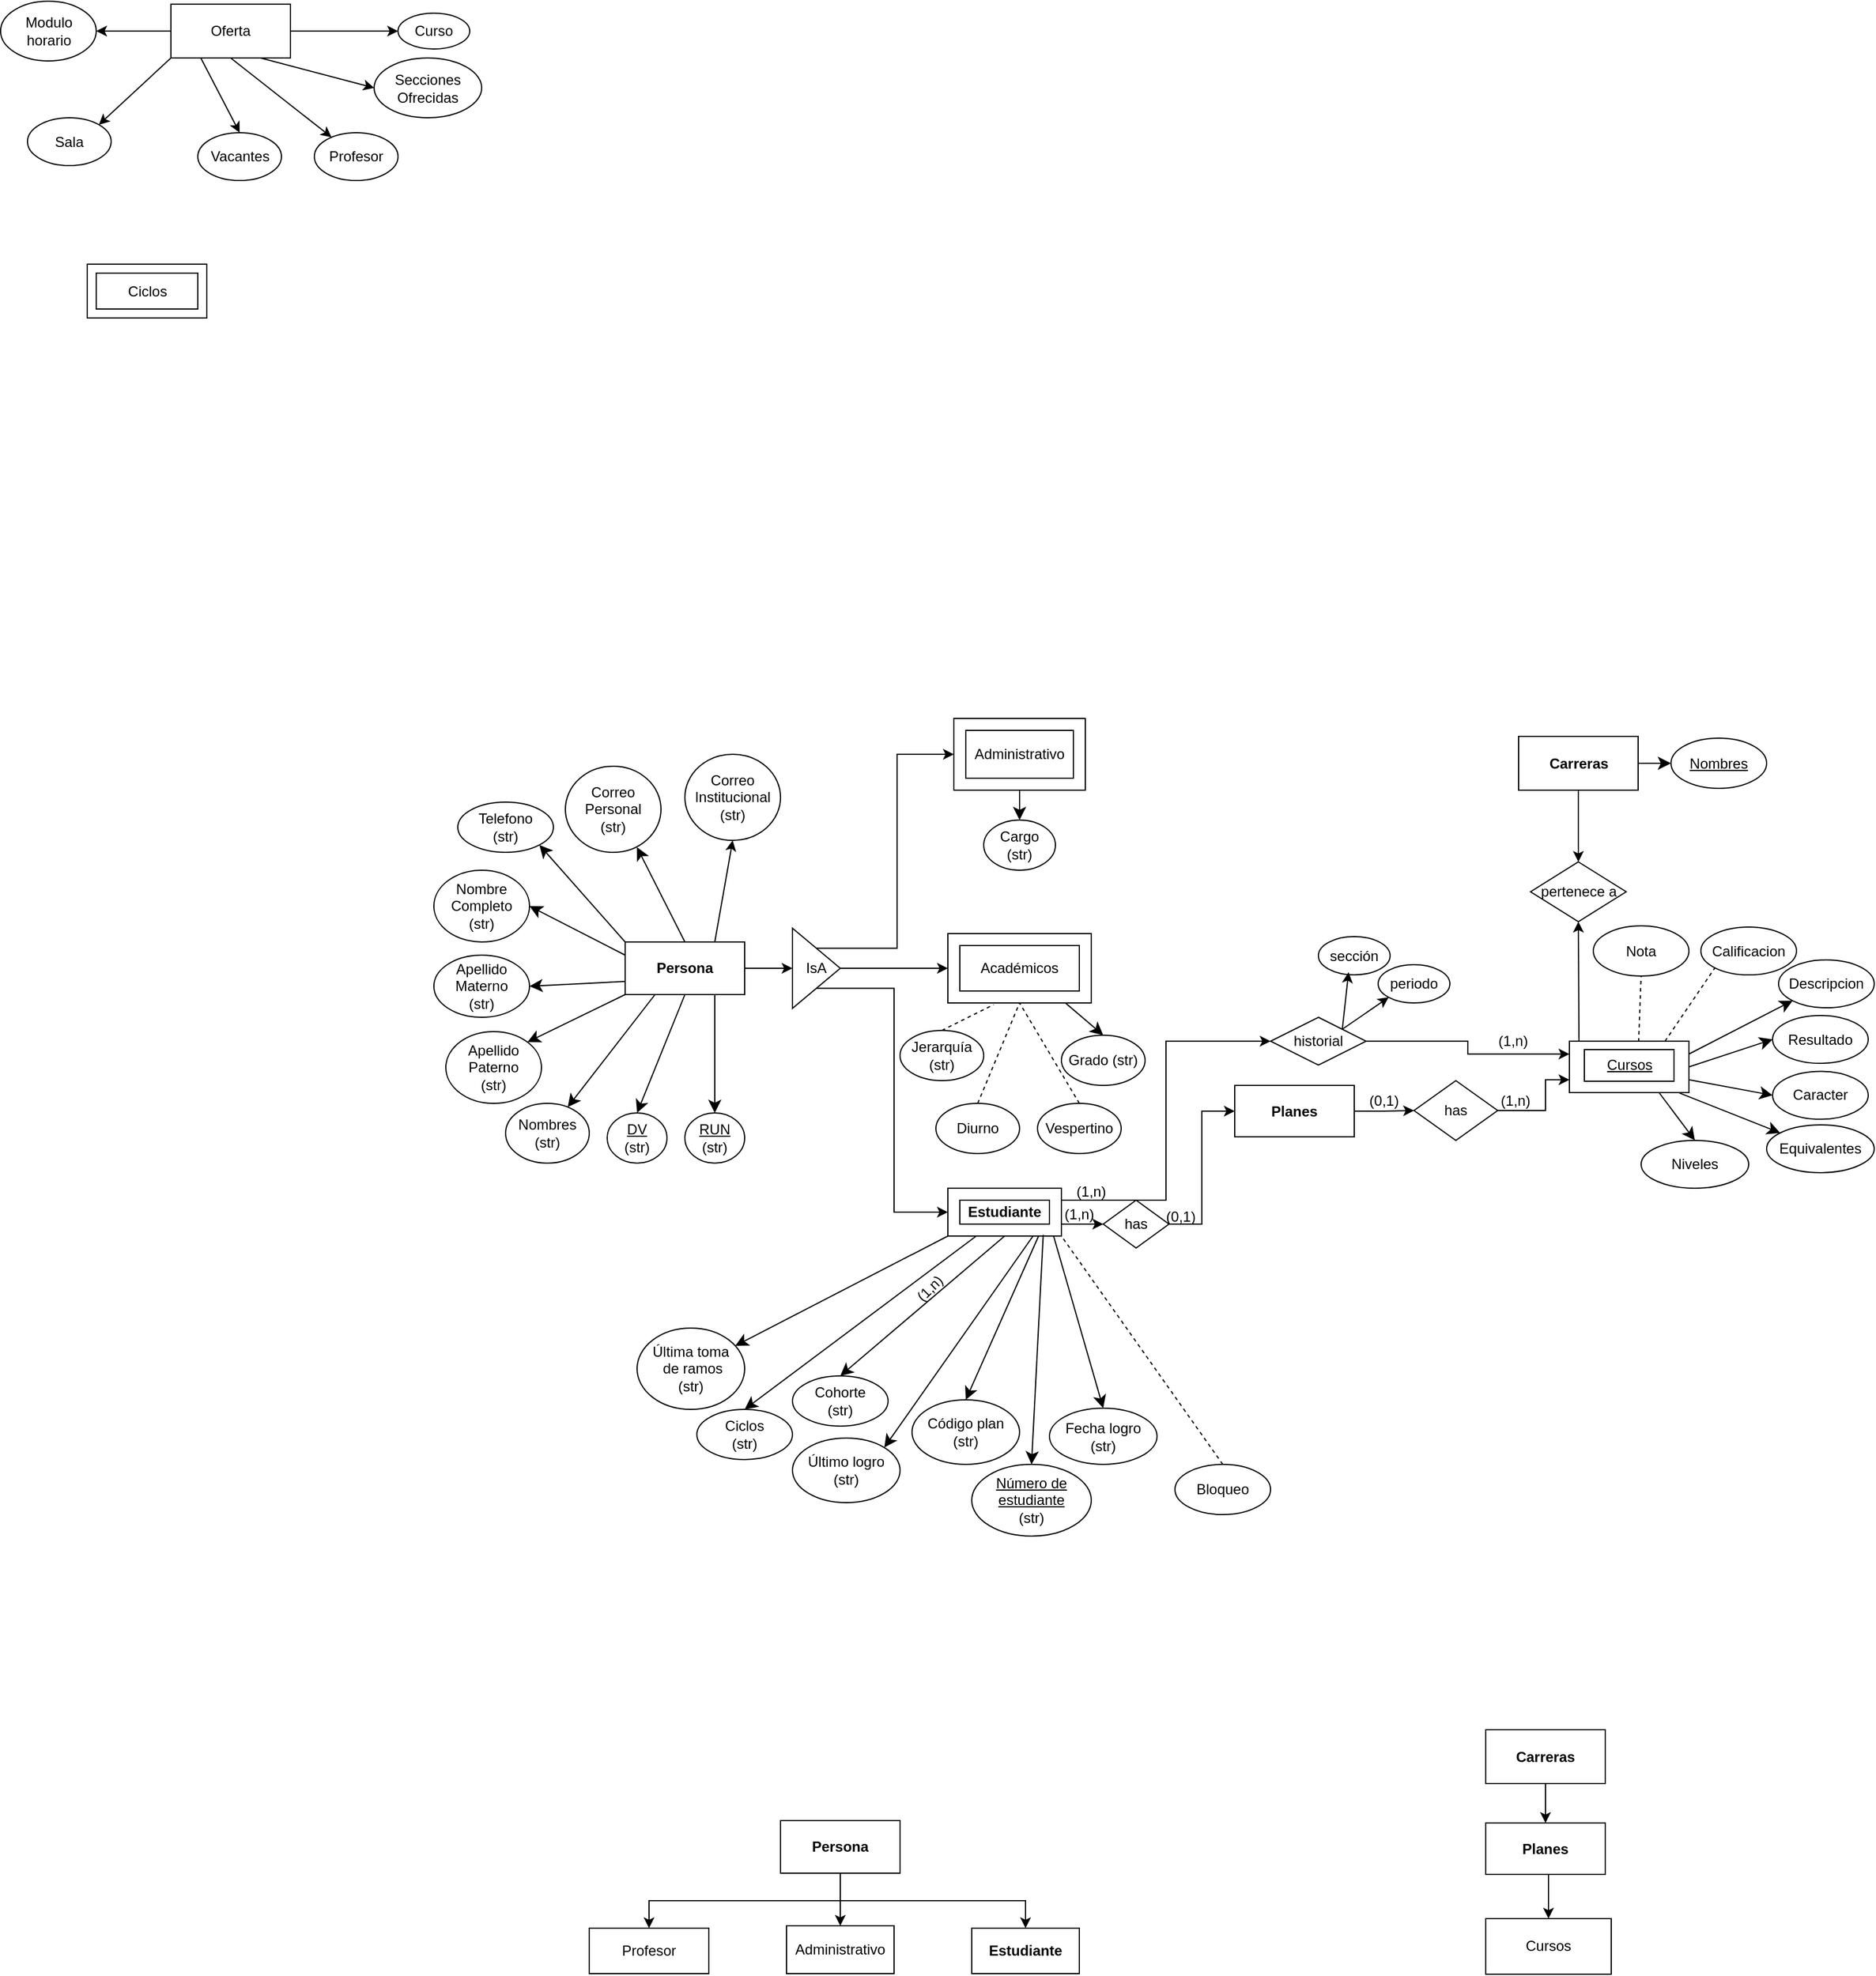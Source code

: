 <mxfile version="24.7.14">
  <diagram id="R2lEEEUBdFMjLlhIrx00" name="Page-1">
    <mxGraphModel dx="1018" dy="539" grid="1" gridSize="10" guides="1" tooltips="1" connect="1" arrows="1" fold="1" page="1" pageScale="1" pageWidth="1920" pageHeight="1200" math="0" shadow="0" extFonts="Permanent Marker^https://fonts.googleapis.com/css?family=Permanent+Marker">
      <root>
        <mxCell id="0" />
        <mxCell id="1" parent="0" />
        <mxCell id="MG-tQrr7yIfJ6AN1JKal-5" style="edgeStyle=orthogonalEdgeStyle;rounded=0;orthogonalLoop=1;jettySize=auto;html=1;exitX=1;exitY=0.5;exitDx=0;exitDy=0;entryX=0;entryY=0.25;entryDx=0;entryDy=0;" parent="1" source="MG-tQrr7yIfJ6AN1JKal-6" target="rtoRlGTTKdL7VZsekByU-3" edge="1">
          <mxGeometry relative="1" as="geometry" />
        </mxCell>
        <mxCell id="3uj9dtnOWf63wuL9Hech-1" value="&lt;b&gt;Estudiante&lt;/b&gt;" style="rounded=0;whiteSpace=wrap;html=1;" parent="1" vertex="1">
          <mxGeometry x="850" y="1143" width="95" height="40" as="geometry" />
        </mxCell>
        <mxCell id="3uj9dtnOWf63wuL9Hech-2" value="&lt;b&gt;Profesor&lt;/b&gt;" style="rounded=0;whiteSpace=wrap;html=1;" parent="1" vertex="1">
          <mxGeometry x="850" y="930" width="120" height="58" as="geometry" />
        </mxCell>
        <mxCell id="-E-6xSp3zLx3lU_JsxDd-4" style="edgeStyle=none;curved=1;rounded=0;orthogonalLoop=1;jettySize=auto;html=1;exitX=0.75;exitY=1;exitDx=0;exitDy=0;fontSize=12;startSize=8;endSize=8;entryX=0.5;entryY=0;entryDx=0;entryDy=0;" parent="1" source="3uj9dtnOWf63wuL9Hech-3" target="-E-6xSp3zLx3lU_JsxDd-5" edge="1">
          <mxGeometry relative="1" as="geometry">
            <mxPoint x="780" y="990" as="targetPoint" />
          </mxGeometry>
        </mxCell>
        <mxCell id="-E-6xSp3zLx3lU_JsxDd-10" style="edgeStyle=none;curved=1;rounded=0;orthogonalLoop=1;jettySize=auto;html=1;exitX=0.25;exitY=1;exitDx=0;exitDy=0;fontSize=12;startSize=8;endSize=8;" parent="1" source="3uj9dtnOWf63wuL9Hech-3" target="-E-6xSp3zLx3lU_JsxDd-9" edge="1">
          <mxGeometry relative="1" as="geometry" />
        </mxCell>
        <mxCell id="-E-6xSp3zLx3lU_JsxDd-12" style="edgeStyle=none;curved=1;rounded=0;orthogonalLoop=1;jettySize=auto;html=1;exitX=0;exitY=1;exitDx=0;exitDy=0;entryX=1;entryY=0;entryDx=0;entryDy=0;fontSize=12;startSize=8;endSize=8;" parent="1" source="3uj9dtnOWf63wuL9Hech-3" target="-E-6xSp3zLx3lU_JsxDd-11" edge="1">
          <mxGeometry relative="1" as="geometry" />
        </mxCell>
        <mxCell id="-E-6xSp3zLx3lU_JsxDd-14" style="edgeStyle=none;curved=1;rounded=0;orthogonalLoop=1;jettySize=auto;html=1;exitX=0;exitY=0.75;exitDx=0;exitDy=0;entryX=1;entryY=0.5;entryDx=0;entryDy=0;fontSize=12;startSize=8;endSize=8;entryPerimeter=0;" parent="1" source="3uj9dtnOWf63wuL9Hech-3" target="-E-6xSp3zLx3lU_JsxDd-13" edge="1">
          <mxGeometry relative="1" as="geometry" />
        </mxCell>
        <mxCell id="-E-6xSp3zLx3lU_JsxDd-16" style="edgeStyle=none;curved=1;rounded=0;orthogonalLoop=1;jettySize=auto;html=1;exitX=0;exitY=0.25;exitDx=0;exitDy=0;entryX=1;entryY=0.5;entryDx=0;entryDy=0;fontSize=12;startSize=8;endSize=8;" parent="1" source="3uj9dtnOWf63wuL9Hech-3" target="-E-6xSp3zLx3lU_JsxDd-15" edge="1">
          <mxGeometry relative="1" as="geometry" />
        </mxCell>
        <mxCell id="-E-6xSp3zLx3lU_JsxDd-18" style="edgeStyle=none;curved=1;rounded=0;orthogonalLoop=1;jettySize=auto;html=1;exitX=0;exitY=0;exitDx=0;exitDy=0;entryX=1;entryY=1;entryDx=0;entryDy=0;fontSize=12;startSize=8;endSize=8;" parent="1" source="3uj9dtnOWf63wuL9Hech-3" target="-E-6xSp3zLx3lU_JsxDd-17" edge="1">
          <mxGeometry relative="1" as="geometry" />
        </mxCell>
        <mxCell id="-E-6xSp3zLx3lU_JsxDd-20" style="edgeStyle=none;curved=1;rounded=0;orthogonalLoop=1;jettySize=auto;html=1;exitX=0.5;exitY=0;exitDx=0;exitDy=0;entryX=0.748;entryY=0.94;entryDx=0;entryDy=0;fontSize=12;startSize=8;endSize=8;entryPerimeter=0;" parent="1" source="3uj9dtnOWf63wuL9Hech-3" target="-E-6xSp3zLx3lU_JsxDd-19" edge="1">
          <mxGeometry relative="1" as="geometry" />
        </mxCell>
        <mxCell id="vODttAvqWpY4VJm_xrX_-4" style="edgeStyle=orthogonalEdgeStyle;rounded=0;orthogonalLoop=1;jettySize=auto;html=1;exitX=0.5;exitY=0;exitDx=0;exitDy=0;entryX=0;entryY=0.5;entryDx=0;entryDy=0;" parent="1" source="vODttAvqWpY4VJm_xrX_-25" target="3uj9dtnOWf63wuL9Hech-4" edge="1">
          <mxGeometry relative="1" as="geometry">
            <mxPoint x="750" y="935.2" as="sourcePoint" />
          </mxGeometry>
        </mxCell>
        <mxCell id="vODttAvqWpY4VJm_xrX_-8" style="edgeStyle=orthogonalEdgeStyle;rounded=0;orthogonalLoop=1;jettySize=auto;html=1;exitX=1;exitY=0.5;exitDx=0;exitDy=0;entryX=0;entryY=0.5;entryDx=0;entryDy=0;" parent="1" source="vODttAvqWpY4VJm_xrX_-25" target="3uj9dtnOWf63wuL9Hech-2" edge="1">
          <mxGeometry relative="1" as="geometry">
            <mxPoint x="790" y="959.495" as="sourcePoint" />
          </mxGeometry>
        </mxCell>
        <mxCell id="vODttAvqWpY4VJm_xrX_-10" style="edgeStyle=orthogonalEdgeStyle;rounded=0;orthogonalLoop=1;jettySize=auto;html=1;exitX=0.5;exitY=1;exitDx=0;exitDy=0;entryX=0;entryY=0.5;entryDx=0;entryDy=0;" parent="1" source="vODttAvqWpY4VJm_xrX_-25" target="3uj9dtnOWf63wuL9Hech-1" edge="1">
          <mxGeometry relative="1" as="geometry">
            <mxPoint x="750" y="983.79" as="sourcePoint" />
          </mxGeometry>
        </mxCell>
        <mxCell id="3uj9dtnOWf63wuL9Hech-3" value="&lt;b&gt;Persona&lt;/b&gt;" style="rounded=0;whiteSpace=wrap;html=1;" parent="1" vertex="1">
          <mxGeometry x="580" y="937" width="100" height="44" as="geometry" />
        </mxCell>
        <mxCell id="3uj9dtnOWf63wuL9Hech-4" value="&lt;b&gt;Administrativo&lt;/b&gt;" style="rounded=0;whiteSpace=wrap;html=1;" parent="1" vertex="1">
          <mxGeometry x="855" y="750" width="110" height="60" as="geometry" />
        </mxCell>
        <mxCell id="-E-6xSp3zLx3lU_JsxDd-24" style="edgeStyle=none;curved=1;rounded=0;orthogonalLoop=1;jettySize=auto;html=1;exitX=1;exitY=0.5;exitDx=0;exitDy=0;entryX=0;entryY=0.5;entryDx=0;entryDy=0;fontSize=12;startSize=8;endSize=8;" parent="1" source="rtoRlGTTKdL7VZsekByU-1" target="-E-6xSp3zLx3lU_JsxDd-23" edge="1">
          <mxGeometry relative="1" as="geometry" />
        </mxCell>
        <mxCell id="rtoRlGTTKdL7VZsekByU-1" value="&lt;b&gt;Carreras&lt;/b&gt;" style="rounded=0;whiteSpace=wrap;html=1;" parent="1" vertex="1">
          <mxGeometry x="1327.5" y="765" width="100" height="45" as="geometry" />
        </mxCell>
        <mxCell id="jiZP9g_ptGtQ_ahqqMPu-5" style="edgeStyle=orthogonalEdgeStyle;rounded=0;orthogonalLoop=1;jettySize=auto;html=1;exitX=1;exitY=0.5;exitDx=0;exitDy=0;entryX=0;entryY=0.75;entryDx=0;entryDy=0;" parent="1" source="jiZP9g_ptGtQ_ahqqMPu-6" target="rtoRlGTTKdL7VZsekByU-3" edge="1">
          <mxGeometry relative="1" as="geometry">
            <Array as="points">
              <mxPoint x="1350" y="1078" />
              <mxPoint x="1350" y="1052" />
            </Array>
          </mxGeometry>
        </mxCell>
        <mxCell id="rtoRlGTTKdL7VZsekByU-2" value="&lt;b&gt;Planes&lt;/b&gt;" style="rounded=0;whiteSpace=wrap;html=1;" parent="1" vertex="1">
          <mxGeometry x="1090" y="1057" width="100" height="43" as="geometry" />
        </mxCell>
        <mxCell id="-E-6xSp3zLx3lU_JsxDd-33" style="edgeStyle=none;curved=1;rounded=0;orthogonalLoop=1;jettySize=auto;html=1;exitX=1;exitY=0.25;exitDx=0;exitDy=0;entryX=0;entryY=1;entryDx=0;entryDy=0;fontSize=12;startSize=8;endSize=8;" parent="1" source="rtoRlGTTKdL7VZsekByU-3" target="-E-6xSp3zLx3lU_JsxDd-32" edge="1">
          <mxGeometry relative="1" as="geometry" />
        </mxCell>
        <mxCell id="-E-6xSp3zLx3lU_JsxDd-35" style="edgeStyle=none;curved=1;rounded=0;orthogonalLoop=1;jettySize=auto;html=1;exitX=1;exitY=0.5;exitDx=0;exitDy=0;fontSize=12;startSize=8;endSize=8;entryX=0;entryY=0.5;entryDx=0;entryDy=0;" parent="1" source="rtoRlGTTKdL7VZsekByU-3" target="-E-6xSp3zLx3lU_JsxDd-34" edge="1">
          <mxGeometry relative="1" as="geometry" />
        </mxCell>
        <mxCell id="-E-6xSp3zLx3lU_JsxDd-39" style="edgeStyle=none;curved=1;rounded=0;orthogonalLoop=1;jettySize=auto;html=1;exitX=0.92;exitY=1.008;exitDx=0;exitDy=0;fontSize=12;startSize=8;endSize=8;exitPerimeter=0;" parent="1" source="rtoRlGTTKdL7VZsekByU-3" target="-E-6xSp3zLx3lU_JsxDd-38" edge="1">
          <mxGeometry relative="1" as="geometry" />
        </mxCell>
        <mxCell id="rtoRlGTTKdL7VZsekByU-3" value="&lt;b&gt;cursos&lt;/b&gt;" style="rounded=0;whiteSpace=wrap;html=1;" parent="1" vertex="1">
          <mxGeometry x="1370" y="1020" width="100" height="43" as="geometry" />
        </mxCell>
        <mxCell id="-E-6xSp3zLx3lU_JsxDd-1" value="Ciclos" style="rounded=0;whiteSpace=wrap;html=1;" parent="1" vertex="1">
          <mxGeometry x="130" y="370" width="100" height="45" as="geometry" />
        </mxCell>
        <mxCell id="-E-6xSp3zLx3lU_JsxDd-2" value="Oferta" style="rounded=0;whiteSpace=wrap;html=1;" parent="1" vertex="1">
          <mxGeometry x="200" y="152.5" width="100" height="45" as="geometry" />
        </mxCell>
        <mxCell id="-E-6xSp3zLx3lU_JsxDd-5" value="&lt;u&gt;RUN&lt;/u&gt;&lt;div&gt;(str)&lt;/div&gt;" style="ellipse;whiteSpace=wrap;html=1;" parent="1" vertex="1">
          <mxGeometry x="630" y="1080" width="50" height="42" as="geometry" />
        </mxCell>
        <mxCell id="-E-6xSp3zLx3lU_JsxDd-6" value="&lt;u&gt;DV&lt;/u&gt;&lt;div&gt;(str)&lt;/div&gt;" style="ellipse;whiteSpace=wrap;html=1;" parent="1" vertex="1">
          <mxGeometry x="565" y="1080" width="50" height="42" as="geometry" />
        </mxCell>
        <mxCell id="-E-6xSp3zLx3lU_JsxDd-7" style="edgeStyle=none;curved=1;rounded=0;orthogonalLoop=1;jettySize=auto;html=1;exitX=0.5;exitY=1;exitDx=0;exitDy=0;entryX=0.5;entryY=0;entryDx=0;entryDy=0;fontSize=12;startSize=8;endSize=8;" parent="1" source="3uj9dtnOWf63wuL9Hech-3" target="-E-6xSp3zLx3lU_JsxDd-6" edge="1">
          <mxGeometry relative="1" as="geometry" />
        </mxCell>
        <mxCell id="-E-6xSp3zLx3lU_JsxDd-9" value="Nombres&lt;div&gt;(str)&lt;/div&gt;" style="ellipse;whiteSpace=wrap;html=1;" parent="1" vertex="1">
          <mxGeometry x="480" y="1072" width="70" height="50" as="geometry" />
        </mxCell>
        <mxCell id="-E-6xSp3zLx3lU_JsxDd-11" value="Apellido Paterno&lt;div&gt;(str)&lt;/div&gt;" style="ellipse;whiteSpace=wrap;html=1;" parent="1" vertex="1">
          <mxGeometry x="430" y="1012" width="80" height="60" as="geometry" />
        </mxCell>
        <mxCell id="-E-6xSp3zLx3lU_JsxDd-13" value="Apellido Materno&lt;div&gt;(str)&lt;/div&gt;" style="ellipse;whiteSpace=wrap;html=1;" parent="1" vertex="1">
          <mxGeometry x="420" y="948" width="80" height="52" as="geometry" />
        </mxCell>
        <mxCell id="P8kN37uJ9n46lhY9FdP0-14" value="Cohorte&lt;div&gt;(str)&lt;/div&gt;" style="ellipse;whiteSpace=wrap;html=1;" parent="1" vertex="1">
          <mxGeometry x="720" y="1300" width="80" height="42" as="geometry" />
        </mxCell>
        <mxCell id="-E-6xSp3zLx3lU_JsxDd-15" value="Nombre Completo&lt;div&gt;(str)&lt;/div&gt;" style="ellipse;whiteSpace=wrap;html=1;" parent="1" vertex="1">
          <mxGeometry x="420" y="877" width="80" height="60" as="geometry" />
        </mxCell>
        <mxCell id="P8kN37uJ9n46lhY9FdP0-16" value="Código plan&lt;div&gt;(str)&lt;/div&gt;" style="ellipse;whiteSpace=wrap;html=1;" parent="1" vertex="1">
          <mxGeometry x="820" y="1320" width="90" height="54" as="geometry" />
        </mxCell>
        <mxCell id="-E-6xSp3zLx3lU_JsxDd-17" value="Telefono&lt;div&gt;(str)&lt;/div&gt;" style="ellipse;whiteSpace=wrap;html=1;" parent="1" vertex="1">
          <mxGeometry x="440" y="820" width="80" height="42" as="geometry" />
        </mxCell>
        <mxCell id="P8kN37uJ9n46lhY9FdP0-17" value="Jerarquía&lt;div&gt;(str)&lt;/div&gt;" style="ellipse;whiteSpace=wrap;html=1;" parent="1" vertex="1">
          <mxGeometry x="810" y="1011" width="70" height="42" as="geometry" />
        </mxCell>
        <mxCell id="-E-6xSp3zLx3lU_JsxDd-19" value="Correo Personal&lt;div&gt;(str)&lt;/div&gt;" style="ellipse;whiteSpace=wrap;html=1;" parent="1" vertex="1">
          <mxGeometry x="530" y="790" width="80" height="72" as="geometry" />
        </mxCell>
        <mxCell id="P8kN37uJ9n46lhY9FdP0-18" value="Cargo&lt;div&gt;(str)&lt;/div&gt;" style="ellipse;whiteSpace=wrap;html=1;" parent="1" vertex="1">
          <mxGeometry x="880" y="835" width="60" height="42" as="geometry" />
        </mxCell>
        <mxCell id="-E-6xSp3zLx3lU_JsxDd-21" value="Correo Institucional&lt;div&gt;(str)&lt;/div&gt;" style="ellipse;whiteSpace=wrap;html=1;" parent="1" vertex="1">
          <mxGeometry x="630" y="780" width="80" height="72" as="geometry" />
        </mxCell>
        <mxCell id="-E-6xSp3zLx3lU_JsxDd-23" value="&lt;u&gt;Nombres&lt;/u&gt;" style="ellipse;whiteSpace=wrap;html=1;" parent="1" vertex="1">
          <mxGeometry x="1455" y="766.5" width="80" height="42" as="geometry" />
        </mxCell>
        <mxCell id="P8kN37uJ9n46lhY9FdP0-20" style="edgeStyle=none;curved=1;rounded=0;orthogonalLoop=1;jettySize=auto;html=1;exitX=0.5;exitY=1;exitDx=0;exitDy=0;entryX=0.5;entryY=0;entryDx=0;entryDy=0;fontSize=12;startSize=8;endSize=8;" parent="1" source="3uj9dtnOWf63wuL9Hech-4" target="P8kN37uJ9n46lhY9FdP0-18" edge="1">
          <mxGeometry relative="1" as="geometry">
            <mxPoint x="965" y="175" as="sourcePoint" />
            <mxPoint x="965" y="200" as="targetPoint" />
          </mxGeometry>
        </mxCell>
        <mxCell id="-E-6xSp3zLx3lU_JsxDd-28" value="Nota" style="ellipse;whiteSpace=wrap;html=1;" parent="1" vertex="1">
          <mxGeometry x="1390" y="923.5" width="80" height="42" as="geometry" />
        </mxCell>
        <mxCell id="P8kN37uJ9n46lhY9FdP0-21" value="Último logro&lt;div&gt;(str)&lt;/div&gt;" style="ellipse;whiteSpace=wrap;html=1;" parent="1" vertex="1">
          <mxGeometry x="720" y="1352" width="90" height="54" as="geometry" />
        </mxCell>
        <mxCell id="-E-6xSp3zLx3lU_JsxDd-30" value="Calificacion" style="ellipse;whiteSpace=wrap;html=1;" parent="1" vertex="1">
          <mxGeometry x="1480" y="924.5" width="80" height="40" as="geometry" />
        </mxCell>
        <mxCell id="P8kN37uJ9n46lhY9FdP0-22" style="edgeStyle=none;curved=1;rounded=0;orthogonalLoop=1;jettySize=auto;html=1;exitX=0.75;exitY=1;exitDx=0;exitDy=0;entryX=1;entryY=0;entryDx=0;entryDy=0;fontSize=12;startSize=8;endSize=8;" parent="1" source="3uj9dtnOWf63wuL9Hech-1" target="P8kN37uJ9n46lhY9FdP0-21" edge="1">
          <mxGeometry relative="1" as="geometry">
            <mxPoint x="865" y="1307" as="sourcePoint" />
            <mxPoint x="865" y="1342" as="targetPoint" />
          </mxGeometry>
        </mxCell>
        <mxCell id="-E-6xSp3zLx3lU_JsxDd-32" value="Descripcion" style="ellipse;whiteSpace=wrap;html=1;" parent="1" vertex="1">
          <mxGeometry x="1545" y="952" width="80" height="40" as="geometry" />
        </mxCell>
        <mxCell id="P8kN37uJ9n46lhY9FdP0-23" style="edgeStyle=none;curved=1;rounded=0;orthogonalLoop=1;jettySize=auto;html=1;exitX=0.799;exitY=1;exitDx=0;exitDy=0;entryX=0.5;entryY=0;entryDx=0;entryDy=0;fontSize=12;startSize=8;endSize=8;exitPerimeter=0;" parent="1" source="3uj9dtnOWf63wuL9Hech-1" target="P8kN37uJ9n46lhY9FdP0-16" edge="1">
          <mxGeometry relative="1" as="geometry">
            <mxPoint x="965" y="1142" as="sourcePoint" />
            <mxPoint x="975" y="1177" as="targetPoint" />
          </mxGeometry>
        </mxCell>
        <mxCell id="-E-6xSp3zLx3lU_JsxDd-34" value="Resultado" style="ellipse;whiteSpace=wrap;html=1;" parent="1" vertex="1">
          <mxGeometry x="1540" y="998.5" width="80" height="40" as="geometry" />
        </mxCell>
        <mxCell id="-E-6xSp3zLx3lU_JsxDd-36" value="Caracter" style="ellipse;whiteSpace=wrap;html=1;" parent="1" vertex="1">
          <mxGeometry x="1540" y="1045.25" width="80" height="40" as="geometry" />
        </mxCell>
        <mxCell id="P8kN37uJ9n46lhY9FdP0-25" style="edgeStyle=none;curved=1;rounded=0;orthogonalLoop=1;jettySize=auto;html=1;exitX=0.5;exitY=1;exitDx=0;exitDy=0;entryX=0.5;entryY=0;entryDx=0;entryDy=0;fontSize=12;startSize=8;endSize=8;" parent="1" source="3uj9dtnOWf63wuL9Hech-1" target="P8kN37uJ9n46lhY9FdP0-14" edge="1">
          <mxGeometry relative="1" as="geometry">
            <mxPoint x="1015" y="1142" as="sourcePoint" />
            <mxPoint x="1065" y="1153" as="targetPoint" />
          </mxGeometry>
        </mxCell>
        <mxCell id="-E-6xSp3zLx3lU_JsxDd-37" style="edgeStyle=none;curved=1;rounded=0;orthogonalLoop=1;jettySize=auto;html=1;entryX=0;entryY=0.5;entryDx=0;entryDy=0;fontSize=12;startSize=8;endSize=8;exitX=1;exitY=0.75;exitDx=0;exitDy=0;" parent="1" source="rtoRlGTTKdL7VZsekByU-3" target="-E-6xSp3zLx3lU_JsxDd-36" edge="1">
          <mxGeometry relative="1" as="geometry">
            <mxPoint x="1470" y="1050" as="sourcePoint" />
          </mxGeometry>
        </mxCell>
        <mxCell id="P8kN37uJ9n46lhY9FdP0-27" value="Fecha logro&lt;div&gt;(str)&lt;/div&gt;" style="ellipse;whiteSpace=wrap;html=1;" parent="1" vertex="1">
          <mxGeometry x="935" y="1327" width="90" height="47" as="geometry" />
        </mxCell>
        <mxCell id="-E-6xSp3zLx3lU_JsxDd-38" value="Equivalentes" style="ellipse;whiteSpace=wrap;html=1;" parent="1" vertex="1">
          <mxGeometry x="1535" y="1090" width="90" height="40" as="geometry" />
        </mxCell>
        <mxCell id="P8kN37uJ9n46lhY9FdP0-28" style="edgeStyle=none;curved=1;rounded=0;orthogonalLoop=1;jettySize=auto;html=1;exitX=0.93;exitY=0.99;exitDx=0;exitDy=0;entryX=0.5;entryY=0;entryDx=0;entryDy=0;fontSize=12;startSize=8;endSize=8;exitPerimeter=0;" parent="1" source="3uj9dtnOWf63wuL9Hech-1" target="P8kN37uJ9n46lhY9FdP0-27" edge="1">
          <mxGeometry relative="1" as="geometry">
            <mxPoint x="865" y="1112" as="sourcePoint" />
            <mxPoint x="775" y="1322" as="targetPoint" />
          </mxGeometry>
        </mxCell>
        <mxCell id="-E-6xSp3zLx3lU_JsxDd-43" value="Niveles" style="ellipse;whiteSpace=wrap;html=1;" parent="1" vertex="1">
          <mxGeometry x="1430" y="1103" width="90" height="40" as="geometry" />
        </mxCell>
        <mxCell id="P8kN37uJ9n46lhY9FdP0-29" value="Última toma&lt;div&gt;&amp;nbsp;de ramos&lt;div&gt;(str)&lt;/div&gt;&lt;/div&gt;" style="ellipse;whiteSpace=wrap;html=1;" parent="1" vertex="1">
          <mxGeometry x="590" y="1260" width="90" height="68" as="geometry" />
        </mxCell>
        <mxCell id="-E-6xSp3zLx3lU_JsxDd-44" style="edgeStyle=none;curved=1;rounded=0;orthogonalLoop=1;jettySize=auto;html=1;exitX=0.75;exitY=1;exitDx=0;exitDy=0;entryX=0.5;entryY=0;entryDx=0;entryDy=0;fontSize=12;startSize=8;endSize=8;" parent="1" source="rtoRlGTTKdL7VZsekByU-3" target="-E-6xSp3zLx3lU_JsxDd-43" edge="1">
          <mxGeometry relative="1" as="geometry" />
        </mxCell>
        <mxCell id="P8kN37uJ9n46lhY9FdP0-30" style="edgeStyle=none;curved=1;rounded=0;orthogonalLoop=1;jettySize=auto;html=1;exitX=0;exitY=1;exitDx=0;exitDy=0;fontSize=12;startSize=8;endSize=8;" parent="1" source="3uj9dtnOWf63wuL9Hech-1" target="P8kN37uJ9n46lhY9FdP0-29" edge="1">
          <mxGeometry relative="1" as="geometry">
            <mxPoint x="855" y="1000" as="sourcePoint" />
            <mxPoint x="895" y="1142" as="targetPoint" />
          </mxGeometry>
        </mxCell>
        <mxCell id="P8kN37uJ9n46lhY9FdP0-31" value="Ciclos&lt;div&gt;(str)&lt;/div&gt;" style="ellipse;whiteSpace=wrap;html=1;" parent="1" vertex="1">
          <mxGeometry x="640" y="1328" width="80" height="42" as="geometry" />
        </mxCell>
        <mxCell id="P8kN37uJ9n46lhY9FdP0-32" style="edgeStyle=none;curved=1;rounded=0;orthogonalLoop=1;jettySize=auto;html=1;exitX=0.25;exitY=1;exitDx=0;exitDy=0;fontSize=12;startSize=8;endSize=8;entryX=0.5;entryY=0;entryDx=0;entryDy=0;" parent="1" source="3uj9dtnOWf63wuL9Hech-1" target="P8kN37uJ9n46lhY9FdP0-31" edge="1">
          <mxGeometry relative="1" as="geometry">
            <mxPoint x="945" y="970" as="sourcePoint" />
            <mxPoint x="730" y="1210" as="targetPoint" />
          </mxGeometry>
        </mxCell>
        <mxCell id="MG-tQrr7yIfJ6AN1JKal-1" value="" style="endArrow=classic;html=1;rounded=0;entryX=0.5;entryY=1;entryDx=0;entryDy=0;exitX=0.75;exitY=0;exitDx=0;exitDy=0;" parent="1" source="3uj9dtnOWf63wuL9Hech-3" target="-E-6xSp3zLx3lU_JsxDd-21" edge="1">
          <mxGeometry width="50" height="50" relative="1" as="geometry">
            <mxPoint x="650" y="937" as="sourcePoint" />
            <mxPoint x="700" y="887" as="targetPoint" />
          </mxGeometry>
        </mxCell>
        <mxCell id="vODttAvqWpY4VJm_xrX_-12" value="" style="edgeStyle=none;curved=1;rounded=0;orthogonalLoop=1;jettySize=auto;html=1;entryX=0.5;entryY=0;entryDx=0;entryDy=0;fontSize=12;startSize=8;endSize=8;exitX=0.84;exitY=0.975;exitDx=0;exitDy=0;exitPerimeter=0;" parent="1" target="P8kN37uJ9n46lhY9FdP0-15" edge="1" source="3uj9dtnOWf63wuL9Hech-1">
          <mxGeometry relative="1" as="geometry">
            <mxPoint x="1090" y="1240" as="sourcePoint" />
            <mxPoint x="1110" y="1191" as="targetPoint" />
          </mxGeometry>
        </mxCell>
        <mxCell id="P8kN37uJ9n46lhY9FdP0-15" value="&lt;u&gt;Número de estudiante&lt;/u&gt;&lt;div&gt;(str)&lt;/div&gt;" style="ellipse;whiteSpace=wrap;html=1;" parent="1" vertex="1">
          <mxGeometry x="870" y="1374" width="100" height="60" as="geometry" />
        </mxCell>
        <mxCell id="vODttAvqWpY4VJm_xrX_-16" value="Bloqueo" style="ellipse;whiteSpace=wrap;html=1;" parent="1" vertex="1">
          <mxGeometry x="1040" y="1374" width="80" height="42" as="geometry" />
        </mxCell>
        <mxCell id="vODttAvqWpY4VJm_xrX_-23" value="" style="edgeStyle=orthogonalEdgeStyle;rounded=0;orthogonalLoop=1;jettySize=auto;html=1;exitX=1;exitY=0.5;exitDx=0;exitDy=0;entryX=0;entryY=0.5;entryDx=0;entryDy=0;" parent="1" source="3uj9dtnOWf63wuL9Hech-3" target="vODttAvqWpY4VJm_xrX_-25" edge="1">
          <mxGeometry relative="1" as="geometry">
            <mxPoint x="680" y="959" as="sourcePoint" />
            <mxPoint x="710" y="959.495" as="targetPoint" />
          </mxGeometry>
        </mxCell>
        <mxCell id="vODttAvqWpY4VJm_xrX_-25" value="IsA" style="triangle;whiteSpace=wrap;html=1;" parent="1" vertex="1">
          <mxGeometry x="720" y="925.5" width="40" height="67" as="geometry" />
        </mxCell>
        <mxCell id="vODttAvqWpY4VJm_xrX_-33" style="edgeStyle=orthogonalEdgeStyle;rounded=0;orthogonalLoop=1;jettySize=auto;html=1;exitX=1;exitY=0.5;exitDx=0;exitDy=0;entryX=0;entryY=0.5;entryDx=0;entryDy=0;" parent="1" target="rtoRlGTTKdL7VZsekByU-2" edge="1">
          <mxGeometry relative="1" as="geometry">
            <Array as="points">
              <mxPoint x="700" y="1042" />
              <mxPoint x="700" y="1194" />
            </Array>
          </mxGeometry>
        </mxCell>
        <mxCell id="MG-tQrr7yIfJ6AN1JKal-3" value="" style="endArrow=classic;html=1;rounded=0;exitX=1;exitY=0.75;exitDx=0;exitDy=0;entryX=0;entryY=0.5;entryDx=0;entryDy=0;" parent="1" source="3uj9dtnOWf63wuL9Hech-1" target="jiZP9g_ptGtQ_ahqqMPu-2" edge="1">
          <mxGeometry width="50" height="50" relative="1" as="geometry">
            <mxPoint x="915" y="1153" as="sourcePoint" />
            <mxPoint x="990" y="1175" as="targetPoint" />
          </mxGeometry>
        </mxCell>
        <mxCell id="MG-tQrr7yIfJ6AN1JKal-7" value="" style="edgeStyle=orthogonalEdgeStyle;rounded=0;orthogonalLoop=1;jettySize=auto;html=1;exitX=1;exitY=0.25;exitDx=0;exitDy=0;entryX=0;entryY=0.5;entryDx=0;entryDy=0;" parent="1" source="3uj9dtnOWf63wuL9Hech-1" target="MG-tQrr7yIfJ6AN1JKal-6" edge="1">
          <mxGeometry relative="1" as="geometry">
            <mxPoint x="950" y="1020" as="sourcePoint" />
            <mxPoint x="1370" y="1026" as="targetPoint" />
          </mxGeometry>
        </mxCell>
        <mxCell id="MG-tQrr7yIfJ6AN1JKal-6" value="historial" style="rhombus;whiteSpace=wrap;html=1;" parent="1" vertex="1">
          <mxGeometry x="1120" y="1000" width="80" height="40" as="geometry" />
        </mxCell>
        <mxCell id="MG-tQrr7yIfJ6AN1JKal-10" value="sección" style="ellipse;whiteSpace=wrap;html=1;" parent="1" vertex="1">
          <mxGeometry x="1160" y="932.5" width="60" height="32" as="geometry" />
        </mxCell>
        <mxCell id="MG-tQrr7yIfJ6AN1JKal-11" value="periodo" style="ellipse;whiteSpace=wrap;html=1;" parent="1" vertex="1">
          <mxGeometry x="1210" y="956" width="60" height="32" as="geometry" />
        </mxCell>
        <mxCell id="MG-tQrr7yIfJ6AN1JKal-12" value="" style="endArrow=classic;html=1;rounded=0;exitX=1;exitY=0;exitDx=0;exitDy=0;entryX=0.421;entryY=0.931;entryDx=0;entryDy=0;entryPerimeter=0;" parent="1" source="MG-tQrr7yIfJ6AN1JKal-6" target="MG-tQrr7yIfJ6AN1JKal-10" edge="1">
          <mxGeometry width="50" height="50" relative="1" as="geometry">
            <mxPoint x="920" y="1120" as="sourcePoint" />
            <mxPoint x="970" y="1070" as="targetPoint" />
          </mxGeometry>
        </mxCell>
        <mxCell id="MG-tQrr7yIfJ6AN1JKal-13" value="" style="endArrow=classic;html=1;rounded=0;entryX=0;entryY=1;entryDx=0;entryDy=0;exitX=1;exitY=0;exitDx=0;exitDy=0;" parent="1" source="MG-tQrr7yIfJ6AN1JKal-6" target="MG-tQrr7yIfJ6AN1JKal-11" edge="1">
          <mxGeometry width="50" height="50" relative="1" as="geometry">
            <mxPoint x="1160" y="1000" as="sourcePoint" />
            <mxPoint x="1192" y="964" as="targetPoint" />
          </mxGeometry>
        </mxCell>
        <mxCell id="pHUv8saFdWVFXs6Wv_-4-1" value="pertenece a" style="rhombus;whiteSpace=wrap;html=1;" parent="1" vertex="1">
          <mxGeometry x="1337.5" y="870" width="80" height="50" as="geometry" />
        </mxCell>
        <mxCell id="jiZP9g_ptGtQ_ahqqMPu-8" style="edgeStyle=orthogonalEdgeStyle;rounded=0;orthogonalLoop=1;jettySize=auto;html=1;exitX=1;exitY=0.5;exitDx=0;exitDy=0;entryX=0;entryY=0.5;entryDx=0;entryDy=0;" parent="1" source="jiZP9g_ptGtQ_ahqqMPu-2" target="rtoRlGTTKdL7VZsekByU-2" edge="1">
          <mxGeometry relative="1" as="geometry" />
        </mxCell>
        <mxCell id="pHUv8saFdWVFXs6Wv_-4-2" value="" style="endArrow=classic;html=1;rounded=0;exitX=0.5;exitY=1;exitDx=0;exitDy=0;entryX=0.5;entryY=0;entryDx=0;entryDy=0;" parent="1" source="rtoRlGTTKdL7VZsekByU-1" target="pHUv8saFdWVFXs6Wv_-4-1" edge="1">
          <mxGeometry width="50" height="50" relative="1" as="geometry">
            <mxPoint x="800" y="760" as="sourcePoint" />
            <mxPoint x="850" y="710" as="targetPoint" />
          </mxGeometry>
        </mxCell>
        <mxCell id="jiZP9g_ptGtQ_ahqqMPu-2" value="has" style="rhombus;whiteSpace=wrap;html=1;" parent="1" vertex="1">
          <mxGeometry x="980" y="1153" width="55" height="40" as="geometry" />
        </mxCell>
        <mxCell id="pHUv8saFdWVFXs6Wv_-4-3" value="" style="endArrow=classic;html=1;rounded=0;entryX=0.5;entryY=1;entryDx=0;entryDy=0;" parent="1" target="pHUv8saFdWVFXs6Wv_-4-1" edge="1">
          <mxGeometry width="50" height="50" relative="1" as="geometry">
            <mxPoint x="1378" y="1020" as="sourcePoint" />
            <mxPoint x="1199.52" y="830" as="targetPoint" />
            <Array as="points" />
          </mxGeometry>
        </mxCell>
        <mxCell id="jiZP9g_ptGtQ_ahqqMPu-7" value="" style="edgeStyle=orthogonalEdgeStyle;rounded=0;orthogonalLoop=1;jettySize=auto;html=1;exitX=1;exitY=0.5;exitDx=0;exitDy=0;entryX=0;entryY=0.5;entryDx=0;entryDy=0;" parent="1" source="rtoRlGTTKdL7VZsekByU-2" target="jiZP9g_ptGtQ_ahqqMPu-6" edge="1">
          <mxGeometry relative="1" as="geometry">
            <mxPoint x="1220" y="1079" as="sourcePoint" />
            <mxPoint x="1365" y="1042" as="targetPoint" />
          </mxGeometry>
        </mxCell>
        <mxCell id="jiZP9g_ptGtQ_ahqqMPu-6" value="has" style="rhombus;whiteSpace=wrap;html=1;" parent="1" vertex="1">
          <mxGeometry x="1240" y="1053" width="70" height="50" as="geometry" />
        </mxCell>
        <mxCell id="5HhHCdnNU2LWMbd_4-Zq-1" value="(1,n)" style="text;html=1;align=center;verticalAlign=middle;whiteSpace=wrap;rounded=0;" parent="1" vertex="1">
          <mxGeometry x="945" y="1158" width="30" height="13.5" as="geometry" />
        </mxCell>
        <mxCell id="-q_G7Tmg-ONIqC2OC5vG-2" value="Administrativo" style="rounded=0;whiteSpace=wrap;html=1;" parent="1" vertex="1">
          <mxGeometry x="865" y="760" width="90" height="40" as="geometry" />
        </mxCell>
        <mxCell id="-q_G7Tmg-ONIqC2OC5vG-3" value="Académicos" style="rounded=0;whiteSpace=wrap;html=1;" parent="1" vertex="1">
          <mxGeometry x="860" y="940" width="100" height="38" as="geometry" />
        </mxCell>
        <mxCell id="-q_G7Tmg-ONIqC2OC5vG-4" value="&lt;u&gt;Cursos&lt;/u&gt;" style="rounded=0;whiteSpace=wrap;html=1;" parent="1" vertex="1">
          <mxGeometry x="1382.5" y="1027" width="75" height="26.5" as="geometry" />
        </mxCell>
        <mxCell id="-q_G7Tmg-ONIqC2OC5vG-7" value="Ciclos" style="rounded=0;whiteSpace=wrap;html=1;" parent="1" vertex="1">
          <mxGeometry x="137.5" y="377.5" width="85" height="30" as="geometry" />
        </mxCell>
        <mxCell id="-q_G7Tmg-ONIqC2OC5vG-24" value="Curso" style="ellipse;whiteSpace=wrap;html=1;" parent="1" vertex="1">
          <mxGeometry x="390" y="160" width="60" height="30" as="geometry" />
        </mxCell>
        <mxCell id="-q_G7Tmg-ONIqC2OC5vG-26" value="Secciones&lt;div&gt;Ofrecidas&lt;/div&gt;" style="ellipse;whiteSpace=wrap;html=1;" parent="1" vertex="1">
          <mxGeometry x="370" y="197.5" width="90" height="50" as="geometry" />
        </mxCell>
        <mxCell id="-q_G7Tmg-ONIqC2OC5vG-27" value="Profesor" style="ellipse;whiteSpace=wrap;html=1;" parent="1" vertex="1">
          <mxGeometry x="320" y="260" width="70" height="40" as="geometry" />
        </mxCell>
        <mxCell id="-q_G7Tmg-ONIqC2OC5vG-28" value="Vacantes" style="ellipse;whiteSpace=wrap;html=1;" parent="1" vertex="1">
          <mxGeometry x="222.5" y="260" width="70" height="40" as="geometry" />
        </mxCell>
        <mxCell id="-q_G7Tmg-ONIqC2OC5vG-29" value="Sala&lt;span style=&quot;color: rgba(0, 0, 0, 0); font-family: monospace; font-size: 0px; text-align: start; text-wrap: nowrap;&quot;&gt;%3CmxGraphModel%3E%3Croot%3E%3CmxCell%20id%3D%220%22%2F%3E%3CmxCell%20id%3D%221%22%20parent%3D%220%22%2F%3E%3CmxCell%20id%3D%222%22%20value%3D%22Vacantes%22%20style%3D%22ellipse%3BwhiteSpace%3Dwrap%3Bhtml%3D1%3B%22%20vertex%3D%221%22%20parent%3D%221%22%3E%3CmxGeometry%20x%3D%22222.5%22%20y%3D%22260%22%20width%3D%2270%22%20height%3D%2240%22%20as%3D%22geometry%22%2F%3E%3C%2FmxCell%3E%3C%2Froot%3E%3C%2FmxGraphModel%3E&lt;/span&gt;" style="ellipse;whiteSpace=wrap;html=1;" parent="1" vertex="1">
          <mxGeometry x="80" y="247.5" width="70" height="40" as="geometry" />
        </mxCell>
        <mxCell id="-q_G7Tmg-ONIqC2OC5vG-30" value="Modulo&lt;div&gt;horario&lt;/div&gt;" style="ellipse;whiteSpace=wrap;html=1;" parent="1" vertex="1">
          <mxGeometry x="57.5" y="150" width="80" height="50" as="geometry" />
        </mxCell>
        <mxCell id="-q_G7Tmg-ONIqC2OC5vG-35" value="" style="endArrow=classic;html=1;rounded=0;exitX=0;exitY=1;exitDx=0;exitDy=0;entryX=1;entryY=0;entryDx=0;entryDy=0;" parent="1" source="-E-6xSp3zLx3lU_JsxDd-2" target="-q_G7Tmg-ONIqC2OC5vG-29" edge="1">
          <mxGeometry width="50" height="50" relative="1" as="geometry">
            <mxPoint x="180" y="270" as="sourcePoint" />
            <mxPoint x="230" y="220" as="targetPoint" />
          </mxGeometry>
        </mxCell>
        <mxCell id="-q_G7Tmg-ONIqC2OC5vG-36" value="" style="endArrow=classic;html=1;rounded=0;exitX=0.25;exitY=1;exitDx=0;exitDy=0;entryX=0.5;entryY=0;entryDx=0;entryDy=0;" parent="1" source="-E-6xSp3zLx3lU_JsxDd-2" target="-q_G7Tmg-ONIqC2OC5vG-28" edge="1">
          <mxGeometry width="50" height="50" relative="1" as="geometry">
            <mxPoint x="210" y="208" as="sourcePoint" />
            <mxPoint x="150" y="263" as="targetPoint" />
          </mxGeometry>
        </mxCell>
        <mxCell id="-q_G7Tmg-ONIqC2OC5vG-38" value="" style="endArrow=classic;html=1;rounded=0;exitX=0.5;exitY=1;exitDx=0;exitDy=0;" parent="1" source="-E-6xSp3zLx3lU_JsxDd-2" target="-q_G7Tmg-ONIqC2OC5vG-27" edge="1">
          <mxGeometry width="50" height="50" relative="1" as="geometry">
            <mxPoint x="235" y="208" as="sourcePoint" />
            <mxPoint x="268" y="270" as="targetPoint" />
          </mxGeometry>
        </mxCell>
        <mxCell id="-q_G7Tmg-ONIqC2OC5vG-39" value="" style="endArrow=classic;html=1;rounded=0;exitX=0.75;exitY=1;exitDx=0;exitDy=0;entryX=0;entryY=0.5;entryDx=0;entryDy=0;" parent="1" source="-E-6xSp3zLx3lU_JsxDd-2" target="-q_G7Tmg-ONIqC2OC5vG-26" edge="1">
          <mxGeometry width="50" height="50" relative="1" as="geometry">
            <mxPoint x="260" y="208" as="sourcePoint" />
            <mxPoint x="344" y="274" as="targetPoint" />
          </mxGeometry>
        </mxCell>
        <mxCell id="-q_G7Tmg-ONIqC2OC5vG-40" value="" style="endArrow=classic;html=1;rounded=0;exitX=1;exitY=0.5;exitDx=0;exitDy=0;entryX=0;entryY=0.5;entryDx=0;entryDy=0;" parent="1" source="-E-6xSp3zLx3lU_JsxDd-2" target="-q_G7Tmg-ONIqC2OC5vG-24" edge="1">
          <mxGeometry width="50" height="50" relative="1" as="geometry">
            <mxPoint x="285" y="208" as="sourcePoint" />
            <mxPoint x="380" y="233" as="targetPoint" />
          </mxGeometry>
        </mxCell>
        <mxCell id="-q_G7Tmg-ONIqC2OC5vG-41" value="" style="endArrow=classic;html=1;rounded=0;exitX=0;exitY=0.5;exitDx=0;exitDy=0;entryX=1;entryY=0.5;entryDx=0;entryDy=0;" parent="1" source="-E-6xSp3zLx3lU_JsxDd-2" target="-q_G7Tmg-ONIqC2OC5vG-30" edge="1">
          <mxGeometry width="50" height="50" relative="1" as="geometry">
            <mxPoint x="295" y="218" as="sourcePoint" />
            <mxPoint x="390" y="243" as="targetPoint" />
          </mxGeometry>
        </mxCell>
        <mxCell id="-q_G7Tmg-ONIqC2OC5vG-42" value="&lt;b&gt;Estudiante&lt;/b&gt;" style="rounded=0;whiteSpace=wrap;html=1;" parent="1" vertex="1">
          <mxGeometry x="860" y="1153" width="75" height="20" as="geometry" />
        </mxCell>
        <mxCell id="-q_G7Tmg-ONIqC2OC5vG-47" style="edgeStyle=orthogonalEdgeStyle;rounded=0;orthogonalLoop=1;jettySize=auto;html=1;exitX=0.5;exitY=1;exitDx=0;exitDy=0;entryX=0.5;entryY=0;entryDx=0;entryDy=0;" parent="1" source="-q_G7Tmg-ONIqC2OC5vG-43" target="-q_G7Tmg-ONIqC2OC5vG-44" edge="1">
          <mxGeometry relative="1" as="geometry" />
        </mxCell>
        <mxCell id="-q_G7Tmg-ONIqC2OC5vG-48" style="edgeStyle=orthogonalEdgeStyle;rounded=0;orthogonalLoop=1;jettySize=auto;html=1;exitX=0.5;exitY=1;exitDx=0;exitDy=0;entryX=0.5;entryY=0;entryDx=0;entryDy=0;" parent="1" source="-q_G7Tmg-ONIqC2OC5vG-43" target="-q_G7Tmg-ONIqC2OC5vG-45" edge="1">
          <mxGeometry relative="1" as="geometry" />
        </mxCell>
        <mxCell id="-q_G7Tmg-ONIqC2OC5vG-49" style="edgeStyle=orthogonalEdgeStyle;rounded=0;orthogonalLoop=1;jettySize=auto;html=1;exitX=0.5;exitY=1;exitDx=0;exitDy=0;entryX=0.5;entryY=0;entryDx=0;entryDy=0;" parent="1" source="-q_G7Tmg-ONIqC2OC5vG-43" target="-q_G7Tmg-ONIqC2OC5vG-46" edge="1">
          <mxGeometry relative="1" as="geometry" />
        </mxCell>
        <mxCell id="-q_G7Tmg-ONIqC2OC5vG-43" value="&lt;b&gt;Persona&lt;/b&gt;" style="rounded=0;whiteSpace=wrap;html=1;" parent="1" vertex="1">
          <mxGeometry x="710" y="1672" width="100" height="44" as="geometry" />
        </mxCell>
        <mxCell id="-q_G7Tmg-ONIqC2OC5vG-44" value="Profesor" style="rounded=0;whiteSpace=wrap;html=1;" parent="1" vertex="1">
          <mxGeometry x="550" y="1762" width="100" height="38" as="geometry" />
        </mxCell>
        <mxCell id="-q_G7Tmg-ONIqC2OC5vG-45" value="Administrativo" style="rounded=0;whiteSpace=wrap;html=1;" parent="1" vertex="1">
          <mxGeometry x="715" y="1760" width="90" height="40" as="geometry" />
        </mxCell>
        <mxCell id="-q_G7Tmg-ONIqC2OC5vG-46" value="&lt;b&gt;Estudiante&lt;/b&gt;" style="rounded=0;whiteSpace=wrap;html=1;" parent="1" vertex="1">
          <mxGeometry x="870" y="1762" width="90" height="38" as="geometry" />
        </mxCell>
        <mxCell id="-q_G7Tmg-ONIqC2OC5vG-53" style="edgeStyle=orthogonalEdgeStyle;rounded=0;orthogonalLoop=1;jettySize=auto;html=1;exitX=0.5;exitY=1;exitDx=0;exitDy=0;entryX=0.5;entryY=0;entryDx=0;entryDy=0;" parent="1" source="-q_G7Tmg-ONIqC2OC5vG-50" target="-q_G7Tmg-ONIqC2OC5vG-51" edge="1">
          <mxGeometry relative="1" as="geometry" />
        </mxCell>
        <mxCell id="-q_G7Tmg-ONIqC2OC5vG-50" value="&lt;b&gt;Carreras&lt;/b&gt;" style="rounded=0;whiteSpace=wrap;html=1;" parent="1" vertex="1">
          <mxGeometry x="1300" y="1596" width="100" height="45" as="geometry" />
        </mxCell>
        <mxCell id="-q_G7Tmg-ONIqC2OC5vG-54" style="edgeStyle=orthogonalEdgeStyle;rounded=0;orthogonalLoop=1;jettySize=auto;html=1;exitX=0.5;exitY=1;exitDx=0;exitDy=0;entryX=0.5;entryY=0;entryDx=0;entryDy=0;" parent="1" source="-q_G7Tmg-ONIqC2OC5vG-51" target="-q_G7Tmg-ONIqC2OC5vG-52" edge="1">
          <mxGeometry relative="1" as="geometry" />
        </mxCell>
        <mxCell id="-q_G7Tmg-ONIqC2OC5vG-51" value="&lt;b&gt;Planes&lt;/b&gt;" style="rounded=0;whiteSpace=wrap;html=1;" parent="1" vertex="1">
          <mxGeometry x="1300" y="1674" width="100" height="43" as="geometry" />
        </mxCell>
        <mxCell id="-q_G7Tmg-ONIqC2OC5vG-52" value="Cursos" style="rounded=0;whiteSpace=wrap;html=1;" parent="1" vertex="1">
          <mxGeometry x="1300" y="1754" width="105" height="46.5" as="geometry" />
        </mxCell>
        <mxCell id="Q7hywxFGkSxKuPMElSSo-1" value="(0,1)" style="text;html=1;align=center;verticalAlign=middle;whiteSpace=wrap;rounded=0;" vertex="1" parent="1">
          <mxGeometry x="1030" y="1160" width="30" height="13.5" as="geometry" />
        </mxCell>
        <mxCell id="Q7hywxFGkSxKuPMElSSo-2" value="(0,1)" style="text;html=1;align=center;verticalAlign=middle;whiteSpace=wrap;rounded=0;" vertex="1" parent="1">
          <mxGeometry x="1200" y="1063" width="30" height="13.5" as="geometry" />
        </mxCell>
        <mxCell id="Q7hywxFGkSxKuPMElSSo-3" value="(1,n)" style="text;html=1;align=center;verticalAlign=middle;whiteSpace=wrap;rounded=0;" vertex="1" parent="1">
          <mxGeometry x="1310" y="1063" width="30" height="13.5" as="geometry" />
        </mxCell>
        <mxCell id="Q7hywxFGkSxKuPMElSSo-6" value="" style="endArrow=none;dashed=1;html=1;rounded=0;exitX=0.579;exitY=0.01;exitDx=0;exitDy=0;exitPerimeter=0;entryX=0.5;entryY=1;entryDx=0;entryDy=0;" edge="1" parent="1" source="rtoRlGTTKdL7VZsekByU-3" target="-E-6xSp3zLx3lU_JsxDd-28">
          <mxGeometry width="50" height="50" relative="1" as="geometry">
            <mxPoint x="1360" y="1000" as="sourcePoint" />
            <mxPoint x="1410" y="950" as="targetPoint" />
          </mxGeometry>
        </mxCell>
        <mxCell id="Q7hywxFGkSxKuPMElSSo-8" value="" style="endArrow=none;dashed=1;html=1;rounded=0;entryX=0;entryY=1;entryDx=0;entryDy=0;" edge="1" parent="1" target="-E-6xSp3zLx3lU_JsxDd-30">
          <mxGeometry width="50" height="50" relative="1" as="geometry">
            <mxPoint x="1450" y="1020" as="sourcePoint" />
            <mxPoint x="1500" y="970" as="targetPoint" />
          </mxGeometry>
        </mxCell>
        <mxCell id="Q7hywxFGkSxKuPMElSSo-9" value="(1,n)" style="text;html=1;align=center;verticalAlign=middle;whiteSpace=wrap;rounded=0;" vertex="1" parent="1">
          <mxGeometry x="955" y="1139.5" width="30" height="13.5" as="geometry" />
        </mxCell>
        <mxCell id="Q7hywxFGkSxKuPMElSSo-11" value="(1,n)" style="text;html=1;align=center;verticalAlign=middle;whiteSpace=wrap;rounded=0;" vertex="1" parent="1">
          <mxGeometry x="1307.5" y="1013.5" width="30" height="13.5" as="geometry" />
        </mxCell>
        <mxCell id="Q7hywxFGkSxKuPMElSSo-18" value="" style="endArrow=none;dashed=1;html=1;rounded=0;exitX=0.5;exitY=0;exitDx=0;exitDy=0;entryX=1;entryY=1;entryDx=0;entryDy=0;" edge="1" parent="1" source="vODttAvqWpY4VJm_xrX_-16" target="3uj9dtnOWf63wuL9Hech-1">
          <mxGeometry width="50" height="50" relative="1" as="geometry">
            <mxPoint x="1025" y="1270" as="sourcePoint" />
            <mxPoint x="1075" y="1220" as="targetPoint" />
          </mxGeometry>
        </mxCell>
        <mxCell id="Q7hywxFGkSxKuPMElSSo-21" value="(1,n)" style="text;html=1;align=center;verticalAlign=middle;whiteSpace=wrap;rounded=0;rotation=-45;" vertex="1" parent="1">
          <mxGeometry x="820" y="1220" width="30" height="13.5" as="geometry" />
        </mxCell>
        <mxCell id="Q7hywxFGkSxKuPMElSSo-22" value="Grado (str)" style="ellipse;whiteSpace=wrap;html=1;" vertex="1" parent="1">
          <mxGeometry x="945" y="1015" width="70" height="42" as="geometry" />
        </mxCell>
        <mxCell id="Q7hywxFGkSxKuPMElSSo-23" style="edgeStyle=none;curved=1;rounded=0;orthogonalLoop=1;jettySize=auto;html=1;exitX=0.819;exitY=0.999;exitDx=0;exitDy=0;entryX=0.5;entryY=0;entryDx=0;entryDy=0;fontSize=12;startSize=8;endSize=8;exitPerimeter=0;" edge="1" parent="1" source="3uj9dtnOWf63wuL9Hech-2" target="Q7hywxFGkSxKuPMElSSo-22">
          <mxGeometry relative="1" as="geometry">
            <mxPoint x="890" y="998" as="sourcePoint" />
            <mxPoint x="885" y="1040" as="targetPoint" />
            <Array as="points" />
          </mxGeometry>
        </mxCell>
        <mxCell id="Q7hywxFGkSxKuPMElSSo-24" value="" style="endArrow=none;dashed=1;html=1;rounded=0;entryX=0.319;entryY=1.025;entryDx=0;entryDy=0;entryPerimeter=0;exitX=0.5;exitY=0;exitDx=0;exitDy=0;" edge="1" parent="1" source="P8kN37uJ9n46lhY9FdP0-17" target="3uj9dtnOWf63wuL9Hech-2">
          <mxGeometry width="50" height="50" relative="1" as="geometry">
            <mxPoint x="865" y="1038" as="sourcePoint" />
            <mxPoint x="915" y="988" as="targetPoint" />
          </mxGeometry>
        </mxCell>
        <mxCell id="Q7hywxFGkSxKuPMElSSo-27" value="Diurno" style="ellipse;whiteSpace=wrap;html=1;" vertex="1" parent="1">
          <mxGeometry x="840" y="1072" width="70" height="42" as="geometry" />
        </mxCell>
        <mxCell id="Q7hywxFGkSxKuPMElSSo-28" value="Vespertino" style="ellipse;whiteSpace=wrap;html=1;" vertex="1" parent="1">
          <mxGeometry x="925" y="1072" width="70" height="42" as="geometry" />
        </mxCell>
        <mxCell id="Q7hywxFGkSxKuPMElSSo-29" value="" style="endArrow=none;dashed=1;html=1;rounded=0;entryX=0.5;entryY=1;entryDx=0;entryDy=0;exitX=0.5;exitY=0;exitDx=0;exitDy=0;" edge="1" parent="1" source="Q7hywxFGkSxKuPMElSSo-27" target="3uj9dtnOWf63wuL9Hech-2">
          <mxGeometry width="50" height="50" relative="1" as="geometry">
            <mxPoint x="865" y="1022" as="sourcePoint" />
            <mxPoint x="898" y="999" as="targetPoint" />
          </mxGeometry>
        </mxCell>
        <mxCell id="Q7hywxFGkSxKuPMElSSo-30" value="" style="endArrow=none;dashed=1;html=1;rounded=0;entryX=0.5;entryY=1;entryDx=0;entryDy=0;exitX=0.5;exitY=0;exitDx=0;exitDy=0;" edge="1" parent="1" source="Q7hywxFGkSxKuPMElSSo-28" target="3uj9dtnOWf63wuL9Hech-2">
          <mxGeometry width="50" height="50" relative="1" as="geometry">
            <mxPoint x="885" y="1082" as="sourcePoint" />
            <mxPoint x="920" y="998" as="targetPoint" />
          </mxGeometry>
        </mxCell>
      </root>
    </mxGraphModel>
  </diagram>
</mxfile>
